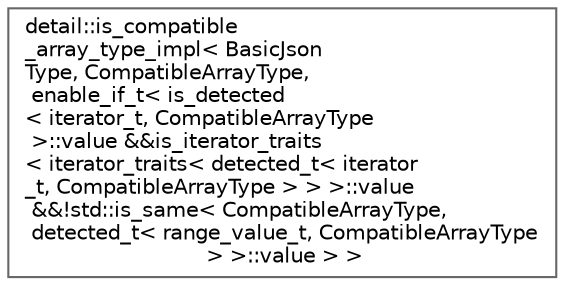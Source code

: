 digraph "Graphical Class Hierarchy"
{
 // LATEX_PDF_SIZE
  bgcolor="transparent";
  edge [fontname=Helvetica,fontsize=10,labelfontname=Helvetica,labelfontsize=10];
  node [fontname=Helvetica,fontsize=10,shape=box,height=0.2,width=0.4];
  rankdir="LR";
  Node0 [id="Node000000",label="detail::is_compatible\l_array_type_impl\< BasicJson\lType, CompatibleArrayType,\l enable_if_t\< is_detected\l\< iterator_t, CompatibleArrayType\l \>::value &&is_iterator_traits\l\< iterator_traits\< detected_t\< iterator\l_t, CompatibleArrayType \> \> \>::value\l &&!std::is_same\< CompatibleArrayType,\l detected_t\< range_value_t, CompatibleArrayType\l \> \>::value \> \>",height=0.2,width=0.4,color="grey40", fillcolor="white", style="filled",URL="$structdetail_1_1is__compatible__array__type__impl_3_01BasicJsonType_00_01CompatibleArrayType_00_ba7b30737b5c65ad9adb609a3762b85a.html",tooltip=" "];
}
